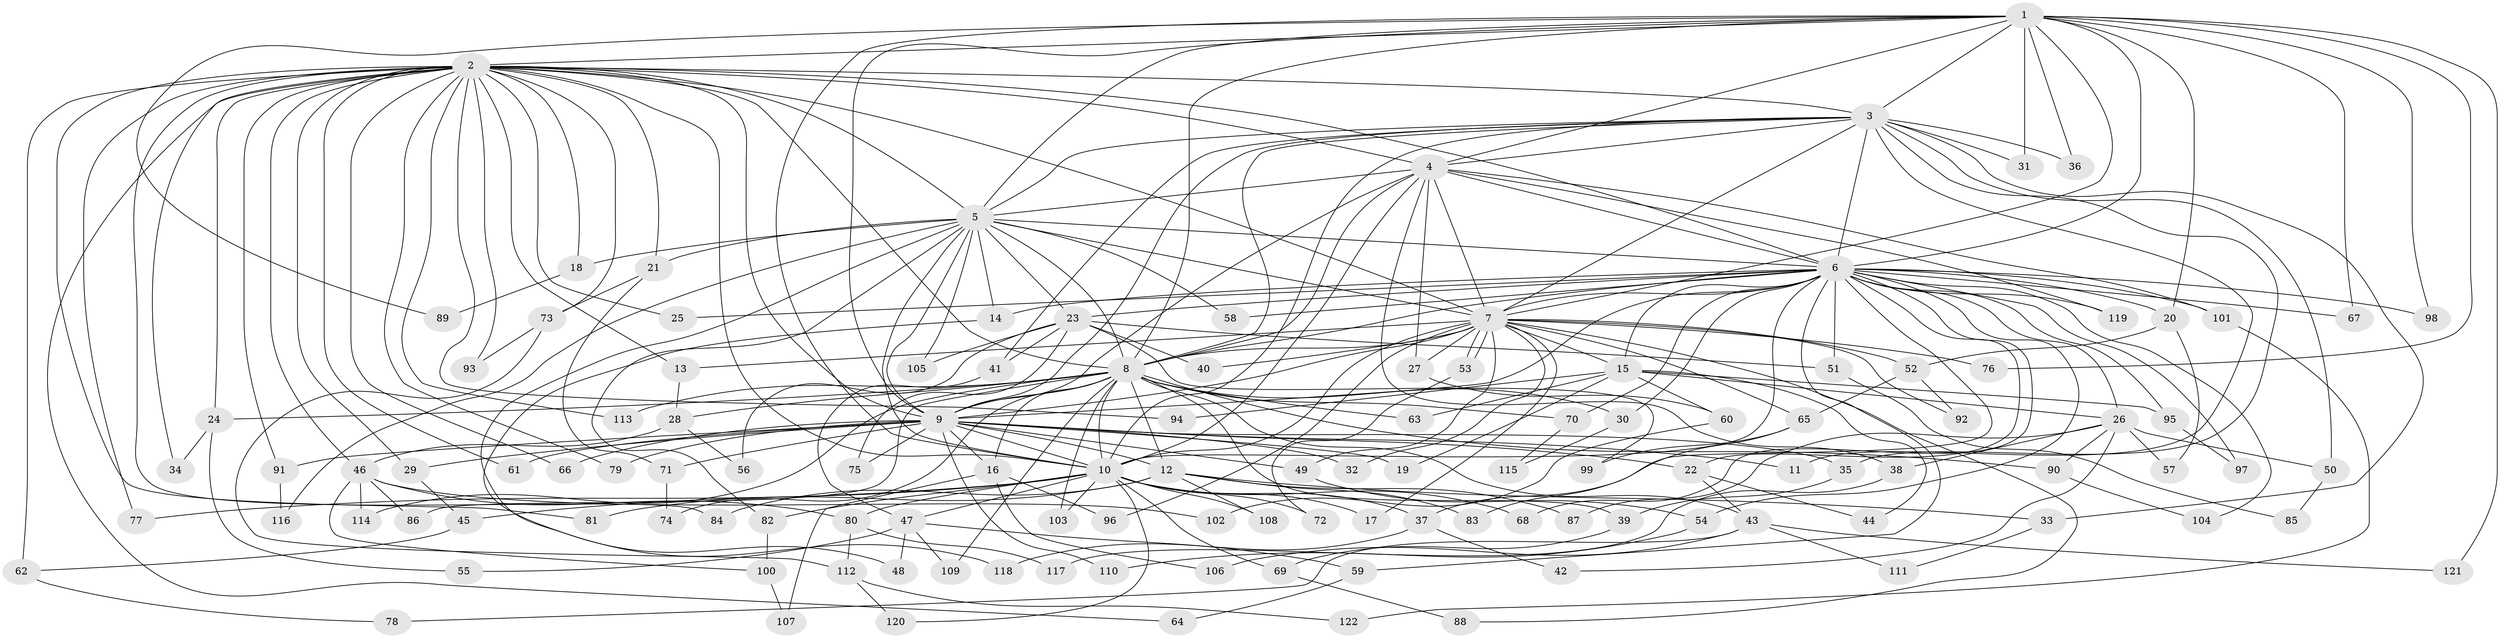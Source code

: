 // coarse degree distribution, {17: 0.021052631578947368, 33: 0.010526315789473684, 15: 0.010526315789473684, 13: 0.010526315789473684, 27: 0.010526315789473684, 29: 0.021052631578947368, 23: 0.010526315789473684, 21: 0.010526315789473684, 3: 0.2, 5: 0.010526315789473684, 2: 0.49473684210526314, 4: 0.14736842105263157, 10: 0.010526315789473684, 8: 0.010526315789473684, 6: 0.021052631578947368}
// Generated by graph-tools (version 1.1) at 2025/41/03/06/25 10:41:43]
// undirected, 122 vertices, 269 edges
graph export_dot {
graph [start="1"]
  node [color=gray90,style=filled];
  1;
  2;
  3;
  4;
  5;
  6;
  7;
  8;
  9;
  10;
  11;
  12;
  13;
  14;
  15;
  16;
  17;
  18;
  19;
  20;
  21;
  22;
  23;
  24;
  25;
  26;
  27;
  28;
  29;
  30;
  31;
  32;
  33;
  34;
  35;
  36;
  37;
  38;
  39;
  40;
  41;
  42;
  43;
  44;
  45;
  46;
  47;
  48;
  49;
  50;
  51;
  52;
  53;
  54;
  55;
  56;
  57;
  58;
  59;
  60;
  61;
  62;
  63;
  64;
  65;
  66;
  67;
  68;
  69;
  70;
  71;
  72;
  73;
  74;
  75;
  76;
  77;
  78;
  79;
  80;
  81;
  82;
  83;
  84;
  85;
  86;
  87;
  88;
  89;
  90;
  91;
  92;
  93;
  94;
  95;
  96;
  97;
  98;
  99;
  100;
  101;
  102;
  103;
  104;
  105;
  106;
  107;
  108;
  109;
  110;
  111;
  112;
  113;
  114;
  115;
  116;
  117;
  118;
  119;
  120;
  121;
  122;
  1 -- 2;
  1 -- 3;
  1 -- 4;
  1 -- 5;
  1 -- 6;
  1 -- 7;
  1 -- 8;
  1 -- 9;
  1 -- 10;
  1 -- 20;
  1 -- 31;
  1 -- 36;
  1 -- 67;
  1 -- 76;
  1 -- 89;
  1 -- 98;
  1 -- 121;
  2 -- 3;
  2 -- 4;
  2 -- 5;
  2 -- 6;
  2 -- 7;
  2 -- 8;
  2 -- 9;
  2 -- 10;
  2 -- 13;
  2 -- 18;
  2 -- 21;
  2 -- 24;
  2 -- 25;
  2 -- 29;
  2 -- 34;
  2 -- 46;
  2 -- 61;
  2 -- 62;
  2 -- 64;
  2 -- 66;
  2 -- 73;
  2 -- 77;
  2 -- 79;
  2 -- 81;
  2 -- 84;
  2 -- 91;
  2 -- 93;
  2 -- 94;
  2 -- 113;
  3 -- 4;
  3 -- 5;
  3 -- 6;
  3 -- 7;
  3 -- 8;
  3 -- 9;
  3 -- 10;
  3 -- 11;
  3 -- 31;
  3 -- 33;
  3 -- 35;
  3 -- 36;
  3 -- 41;
  3 -- 50;
  4 -- 5;
  4 -- 6;
  4 -- 7;
  4 -- 8;
  4 -- 9;
  4 -- 10;
  4 -- 27;
  4 -- 38;
  4 -- 101;
  4 -- 119;
  5 -- 6;
  5 -- 7;
  5 -- 8;
  5 -- 9;
  5 -- 10;
  5 -- 14;
  5 -- 18;
  5 -- 21;
  5 -- 23;
  5 -- 58;
  5 -- 82;
  5 -- 105;
  5 -- 116;
  5 -- 118;
  6 -- 7;
  6 -- 8;
  6 -- 9;
  6 -- 10;
  6 -- 14;
  6 -- 15;
  6 -- 20;
  6 -- 22;
  6 -- 23;
  6 -- 25;
  6 -- 26;
  6 -- 30;
  6 -- 37;
  6 -- 51;
  6 -- 54;
  6 -- 58;
  6 -- 59;
  6 -- 67;
  6 -- 68;
  6 -- 70;
  6 -- 95;
  6 -- 97;
  6 -- 98;
  6 -- 101;
  6 -- 104;
  6 -- 119;
  7 -- 8;
  7 -- 9;
  7 -- 10;
  7 -- 13;
  7 -- 15;
  7 -- 17;
  7 -- 27;
  7 -- 32;
  7 -- 40;
  7 -- 49;
  7 -- 52;
  7 -- 53;
  7 -- 53;
  7 -- 65;
  7 -- 76;
  7 -- 88;
  7 -- 92;
  7 -- 96;
  8 -- 9;
  8 -- 10;
  8 -- 12;
  8 -- 16;
  8 -- 24;
  8 -- 28;
  8 -- 30;
  8 -- 39;
  8 -- 43;
  8 -- 63;
  8 -- 70;
  8 -- 74;
  8 -- 86;
  8 -- 90;
  8 -- 103;
  8 -- 109;
  8 -- 113;
  8 -- 114;
  9 -- 10;
  9 -- 11;
  9 -- 12;
  9 -- 16;
  9 -- 19;
  9 -- 22;
  9 -- 29;
  9 -- 32;
  9 -- 35;
  9 -- 49;
  9 -- 61;
  9 -- 66;
  9 -- 71;
  9 -- 75;
  9 -- 79;
  9 -- 91;
  9 -- 110;
  10 -- 17;
  10 -- 37;
  10 -- 45;
  10 -- 47;
  10 -- 68;
  10 -- 69;
  10 -- 72;
  10 -- 77;
  10 -- 80;
  10 -- 82;
  10 -- 103;
  10 -- 108;
  10 -- 120;
  12 -- 33;
  12 -- 81;
  12 -- 83;
  12 -- 84;
  12 -- 87;
  12 -- 108;
  13 -- 28;
  14 -- 48;
  15 -- 19;
  15 -- 26;
  15 -- 44;
  15 -- 60;
  15 -- 63;
  15 -- 94;
  15 -- 95;
  16 -- 96;
  16 -- 106;
  16 -- 107;
  18 -- 89;
  20 -- 52;
  20 -- 57;
  21 -- 71;
  21 -- 73;
  22 -- 43;
  22 -- 44;
  23 -- 40;
  23 -- 41;
  23 -- 51;
  23 -- 56;
  23 -- 75;
  23 -- 99;
  23 -- 105;
  24 -- 34;
  24 -- 55;
  26 -- 38;
  26 -- 42;
  26 -- 50;
  26 -- 57;
  26 -- 87;
  26 -- 90;
  27 -- 60;
  28 -- 46;
  28 -- 56;
  29 -- 45;
  30 -- 115;
  33 -- 111;
  35 -- 39;
  37 -- 42;
  37 -- 118;
  38 -- 117;
  39 -- 69;
  41 -- 47;
  43 -- 78;
  43 -- 106;
  43 -- 111;
  43 -- 121;
  45 -- 62;
  46 -- 80;
  46 -- 86;
  46 -- 100;
  46 -- 102;
  46 -- 114;
  47 -- 48;
  47 -- 55;
  47 -- 59;
  47 -- 109;
  49 -- 54;
  50 -- 85;
  51 -- 85;
  52 -- 65;
  52 -- 92;
  53 -- 72;
  54 -- 110;
  59 -- 64;
  60 -- 102;
  62 -- 78;
  65 -- 83;
  65 -- 99;
  69 -- 88;
  70 -- 115;
  71 -- 74;
  73 -- 93;
  73 -- 112;
  80 -- 112;
  80 -- 117;
  82 -- 100;
  90 -- 104;
  91 -- 116;
  95 -- 97;
  100 -- 107;
  101 -- 122;
  112 -- 120;
  112 -- 122;
}
